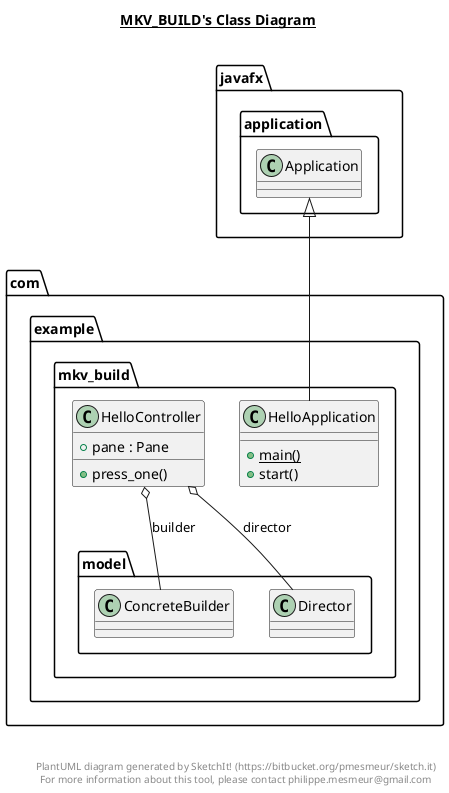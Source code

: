 @startuml

title __MKV_BUILD's Class Diagram__\n


      class com.example.mkv_build.HelloApplication {
          {static} + main()
          + start()
      }



      class com.example.mkv_build.HelloController {
          + pane : Pane
          + press_one()
      }

  

  com.example.mkv_build.HelloApplication -up-|> javafx.application.Application
  com.example.mkv_build.HelloController o-- com.example.mkv_build.model.ConcreteBuilder : builder
  com.example.mkv_build.HelloController o-- com.example.mkv_build.model.Director : director


right footer


PlantUML diagram generated by SketchIt! (https://bitbucket.org/pmesmeur/sketch.it)
For more information about this tool, please contact philippe.mesmeur@gmail.com
endfooter

@enduml
